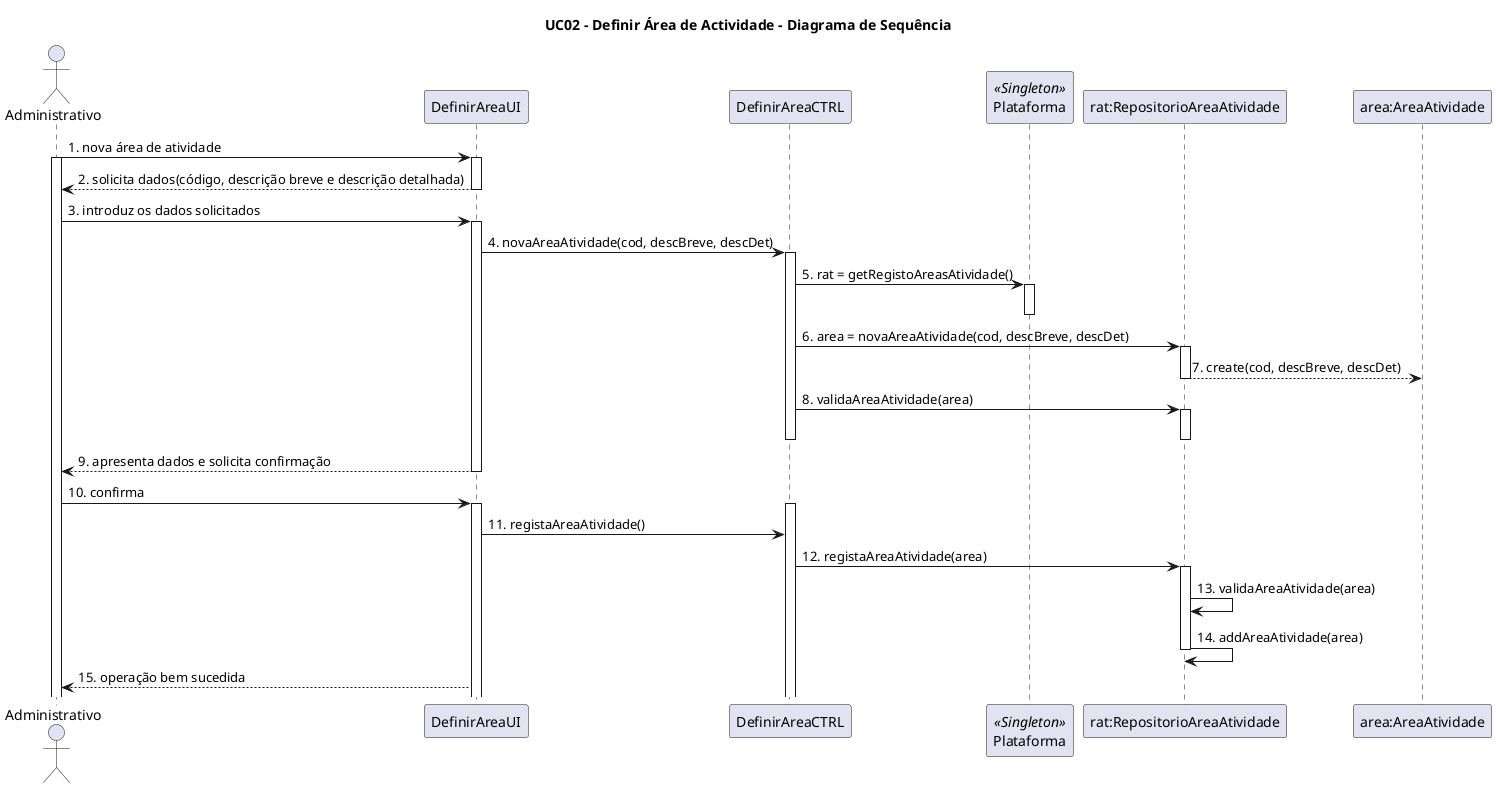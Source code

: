 @startuml
title UC02 - Definir Área de Actividade - Diagrama de Sequência

actor Administrativo
participant Administrativo
participant DefinirAreaUI
participant DefinirAreaCTRL
participant Plataforma <<Singleton>>
participant "rat:RepositorioAreaAtividade" as RepositorioAreaAtividade
participant "area:AreaAtividade" as AreaAtividade

Administrativo -> DefinirAreaUI: 1. nova área de atividade
activate Administrativo
activate DefinirAreaUI
DefinirAreaUI --> Administrativo: 2. solicita dados(código, descrição breve e descrição detalhada)
deactivate DefinirAreaUI

Administrativo -> DefinirAreaUI: 3. introduz os dados solicitados
activate DefinirAreaUI
DefinirAreaUI -> DefinirAreaCTRL: 4. novaAreaAtividade(cod, descBreve, descDet)
activate DefinirAreaCTRL
DefinirAreaCTRL -> Plataforma: 5. rat = getRegistoAreasAtividade()
activate Plataforma
deactivate Plataforma
DefinirAreaCTRL -> RepositorioAreaAtividade: 6. area = novaAreaAtividade(cod, descBreve, descDet)
activate RepositorioAreaAtividade
RepositorioAreaAtividade --> AreaAtividade: 7. create(cod, descBreve, descDet)

deactivate RepositorioAreaAtividade
DefinirAreaCTRL -> RepositorioAreaAtividade: 8. validaAreaAtividade(area)

activate RepositorioAreaAtividade
deactivate RepositorioAreaAtividade
deactivate DefinirAreaCTRL
DefinirAreaUI --> Administrativo: 9. apresenta dados e solicita confirmação
deactivate DefinirAreaUI
Administrativo -> DefinirAreaUI: 10. confirma
activate DefinirAreaUI
activate DefinirAreaCTRL
DefinirAreaUI -> DefinirAreaCTRL: 11. registaAreaAtividade()
DefinirAreaCTRL -> RepositorioAreaAtividade: 12. registaAreaAtividade(area)
activate RepositorioAreaAtividade
RepositorioAreaAtividade -> RepositorioAreaAtividade: 13. validaAreaAtividade(area)
RepositorioAreaAtividade -> RepositorioAreaAtividade: 14. addAreaAtividade(area)
deactivate RepositorioAreaAtividade
DefinirAreaUI --> Administrativo: 15. operação bem sucedida

@enduml